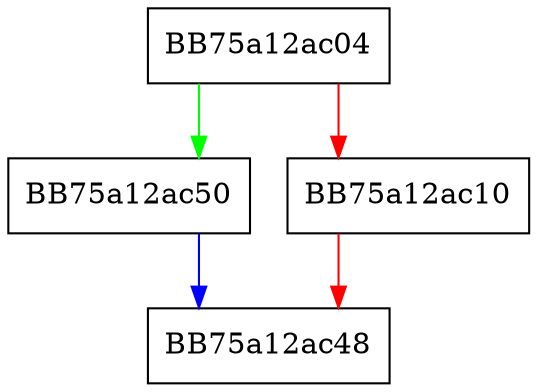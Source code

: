 digraph translate {
  node [shape="box"];
  graph [splines=ortho];
  BB75a12ac04 -> BB75a12ac50 [color="green"];
  BB75a12ac04 -> BB75a12ac10 [color="red"];
  BB75a12ac10 -> BB75a12ac48 [color="red"];
  BB75a12ac50 -> BB75a12ac48 [color="blue"];
}